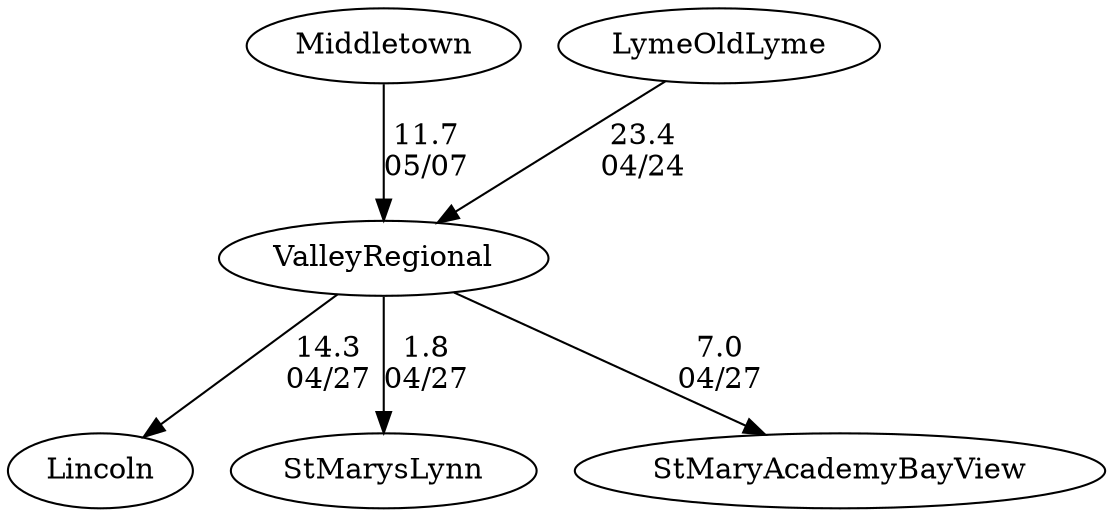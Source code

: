 digraph girls1foursValleyRegional {ValleyRegional [URL="girls1foursValleyRegionalValleyRegional.html"];Lincoln [URL="girls1foursValleyRegionalLincoln.html"];Middletown [URL="girls1foursValleyRegionalMiddletown.html"];LymeOldLyme [URL="girls1foursValleyRegionalLymeOldLyme.html"];StMarysLynn [URL="girls1foursValleyRegionalStMarysLynn.html"];StMaryAcademyBayView [URL="girls1foursValleyRegionalStMaryAcademyBayView.html"];Middletown -> ValleyRegional[label="11.7
05/07", weight="89", tooltip="NEIRA Boys & Girls Fours,Middletown High School, Valley Regional High School, Old Saybrook High School, Lewis Mills High Scho			
Distance: 1500 Conditions: Floating start down river race with a modest current. 5 MRH cross breeze off the starboard. Slight starboard turn at 750 meters. 3 lane course. Lanes were rotated for each race. Comments: Lewis Mills Girls V24, Valley Regional Girls 2V4, and Middletown Boys 1V4 all received a 10 second penalty for cutting the the inside of the starboard turn. 10 second penalties are represented in the final results.
None", URL="https://www.row2k.com/results/resultspage.cfm?UID=A3DFF7BD755ACA70624E7EB5E0D751D0&cat=5", random="random"]; 
LymeOldLyme -> ValleyRegional[label="23.4
04/24", weight="77", tooltip="NEIRA Boys & Girls Fours,Lyme/Old Lyme V Valley			
Distance: 1500 Conditions: 4 MPH head wind, ending at a 6mph headwind by the last race (G2V4) Comments: Lyme Old Lyme raced 3 boys varsity 4s but only the 1V4 was against a NEIRA program.
Lyme Old Lyme also raced a 3V4 girls in the 2V4 race and the time is recorded in the third boat time.
None", URL="https://www.row2k.com/results/resultspage.cfm?UID=0B538421DF95D95D5523F6EF4CB5CD04&cat=5", random="random"]; 
ValleyRegional -> StMarysLynn[label="1.8
04/27", weight="99", tooltip="NEIRA Boys & Girls Fours,St. Mary Academy - Bay View, Lincoln, St. Mary's - Lynn, Valley Regional			
Distance: 1500m Conditions: Mild headwind, slight chop, slack tide for the 1st girls race. Old Saybrook (not in league) also competed. Comments: Old Saybrook (not in league) raced in 2nd boys and 3rd girls events.
None", URL="https://www.row2k.com/results/resultspage.cfm?UID=1004BB53FFEA236A97E11B8A53F16514&cat=5", random="random"]; 
ValleyRegional -> StMaryAcademyBayView[label="7.0
04/27", weight="93", tooltip="NEIRA Boys & Girls Fours,St. Mary Academy - Bay View, Lincoln, St. Mary's - Lynn, Valley Regional			
Distance: 1500m Conditions: Mild headwind, slight chop, slack tide for the 1st girls race. Old Saybrook (not in league) also competed. Comments: Old Saybrook (not in league) raced in 2nd boys and 3rd girls events.
None", URL="https://www.row2k.com/results/resultspage.cfm?UID=1004BB53FFEA236A97E11B8A53F16514&cat=5", random="random"]; 
ValleyRegional -> Lincoln[label="14.3
04/27", weight="86", tooltip="NEIRA Boys & Girls Fours,St. Mary Academy - Bay View, Lincoln, St. Mary's - Lynn, Valley Regional			
Distance: 1500m Conditions: Mild headwind, slight chop, slack tide for the 1st girls race. Old Saybrook (not in league) also competed. Comments: Old Saybrook (not in league) raced in 2nd boys and 3rd girls events.
None", URL="https://www.row2k.com/results/resultspage.cfm?UID=1004BB53FFEA236A97E11B8A53F16514&cat=5", random="random"]}